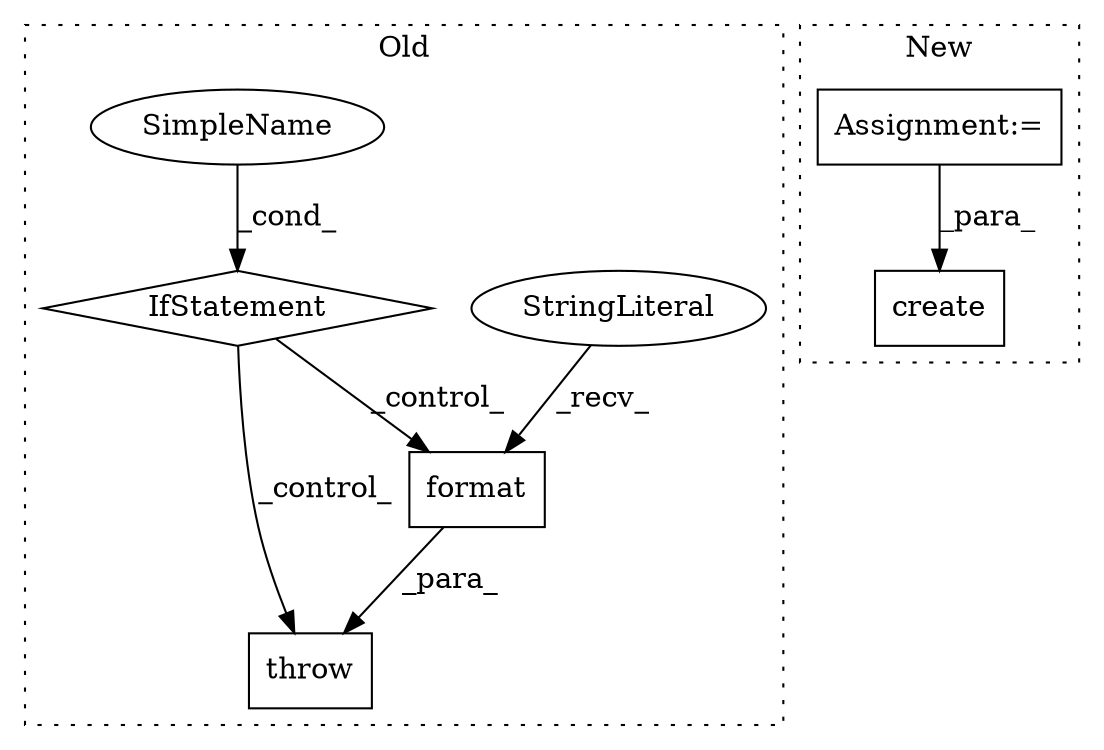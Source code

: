 digraph G {
subgraph cluster0 {
1 [label="format" a="32" s="2563,2581" l="7,1" shape="box"];
3 [label="StringLiteral" a="45" s="2530" l="32" shape="ellipse"];
4 [label="throw" a="53" s="2513" l="6" shape="box"];
5 [label="IfStatement" a="25" s="2464,2501" l="10,2" shape="diamond"];
6 [label="SimpleName" a="42" s="" l="" shape="ellipse"];
label = "Old";
style="dotted";
}
subgraph cluster1 {
2 [label="create" a="32" s="2829,2852" l="7,1" shape="box"];
7 [label="Assignment:=" a="7" s="2140" l="1" shape="box"];
label = "New";
style="dotted";
}
1 -> 4 [label="_para_"];
3 -> 1 [label="_recv_"];
5 -> 4 [label="_control_"];
5 -> 1 [label="_control_"];
6 -> 5 [label="_cond_"];
7 -> 2 [label="_para_"];
}